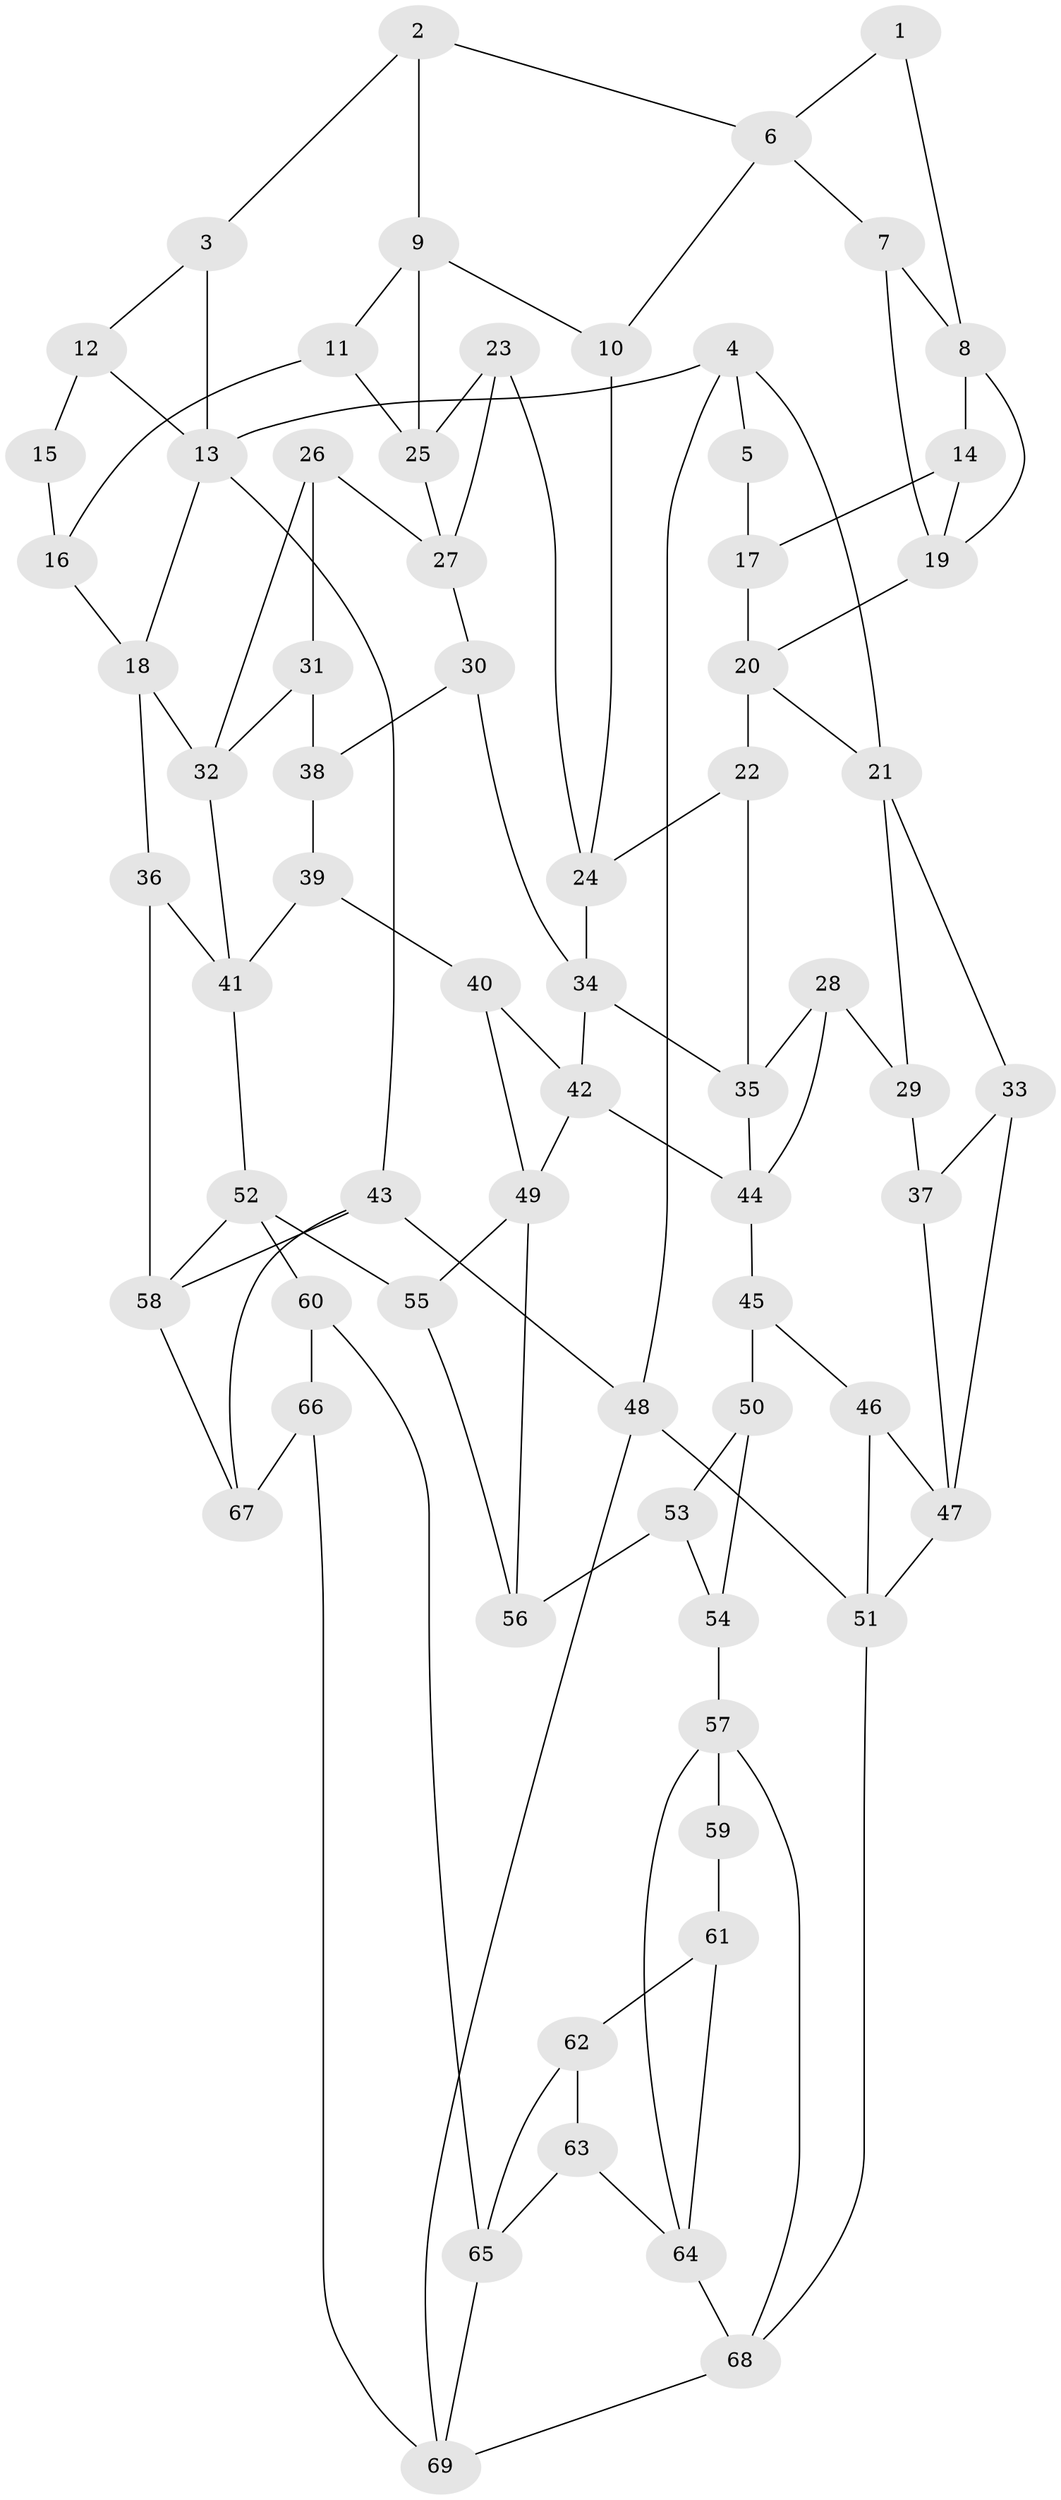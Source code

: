 // original degree distribution, {3: 0.02631578947368421, 4: 0.22807017543859648, 6: 0.22807017543859648, 5: 0.5175438596491229}
// Generated by graph-tools (version 1.1) at 2025/38/03/04/25 23:38:28]
// undirected, 69 vertices, 117 edges
graph export_dot {
  node [color=gray90,style=filled];
  1;
  2;
  3;
  4;
  5;
  6;
  7;
  8;
  9;
  10;
  11;
  12;
  13;
  14;
  15;
  16;
  17;
  18;
  19;
  20;
  21;
  22;
  23;
  24;
  25;
  26;
  27;
  28;
  29;
  30;
  31;
  32;
  33;
  34;
  35;
  36;
  37;
  38;
  39;
  40;
  41;
  42;
  43;
  44;
  45;
  46;
  47;
  48;
  49;
  50;
  51;
  52;
  53;
  54;
  55;
  56;
  57;
  58;
  59;
  60;
  61;
  62;
  63;
  64;
  65;
  66;
  67;
  68;
  69;
  1 -- 6 [weight=1.0];
  1 -- 8 [weight=1.0];
  2 -- 3 [weight=1.0];
  2 -- 6 [weight=1.0];
  2 -- 9 [weight=1.0];
  3 -- 12 [weight=1.0];
  3 -- 13 [weight=1.0];
  4 -- 5 [weight=1.0];
  4 -- 13 [weight=1.0];
  4 -- 21 [weight=1.0];
  4 -- 48 [weight=1.0];
  5 -- 17 [weight=1.0];
  6 -- 7 [weight=1.0];
  6 -- 10 [weight=1.0];
  7 -- 8 [weight=1.0];
  7 -- 19 [weight=1.0];
  8 -- 14 [weight=1.0];
  8 -- 19 [weight=1.0];
  9 -- 10 [weight=1.0];
  9 -- 11 [weight=1.0];
  9 -- 25 [weight=1.0];
  10 -- 24 [weight=1.0];
  11 -- 16 [weight=1.0];
  11 -- 25 [weight=1.0];
  12 -- 13 [weight=1.0];
  12 -- 15 [weight=2.0];
  13 -- 18 [weight=1.0];
  13 -- 43 [weight=1.0];
  14 -- 17 [weight=2.0];
  14 -- 19 [weight=1.0];
  15 -- 16 [weight=2.0];
  16 -- 18 [weight=1.0];
  17 -- 20 [weight=1.0];
  18 -- 32 [weight=1.0];
  18 -- 36 [weight=1.0];
  19 -- 20 [weight=1.0];
  20 -- 21 [weight=1.0];
  20 -- 22 [weight=1.0];
  21 -- 29 [weight=1.0];
  21 -- 33 [weight=1.0];
  22 -- 24 [weight=1.0];
  22 -- 35 [weight=1.0];
  23 -- 24 [weight=1.0];
  23 -- 25 [weight=1.0];
  23 -- 27 [weight=1.0];
  24 -- 34 [weight=1.0];
  25 -- 27 [weight=1.0];
  26 -- 27 [weight=1.0];
  26 -- 31 [weight=1.0];
  26 -- 32 [weight=1.0];
  27 -- 30 [weight=1.0];
  28 -- 29 [weight=1.0];
  28 -- 35 [weight=1.0];
  28 -- 44 [weight=1.0];
  29 -- 37 [weight=2.0];
  30 -- 34 [weight=1.0];
  30 -- 38 [weight=1.0];
  31 -- 32 [weight=1.0];
  31 -- 38 [weight=2.0];
  32 -- 41 [weight=1.0];
  33 -- 37 [weight=1.0];
  33 -- 47 [weight=1.0];
  34 -- 35 [weight=1.0];
  34 -- 42 [weight=1.0];
  35 -- 44 [weight=1.0];
  36 -- 41 [weight=1.0];
  36 -- 58 [weight=1.0];
  37 -- 47 [weight=1.0];
  38 -- 39 [weight=1.0];
  39 -- 40 [weight=1.0];
  39 -- 41 [weight=1.0];
  40 -- 42 [weight=1.0];
  40 -- 49 [weight=1.0];
  41 -- 52 [weight=1.0];
  42 -- 44 [weight=1.0];
  42 -- 49 [weight=1.0];
  43 -- 48 [weight=1.0];
  43 -- 58 [weight=1.0];
  43 -- 67 [weight=1.0];
  44 -- 45 [weight=1.0];
  45 -- 46 [weight=1.0];
  45 -- 50 [weight=2.0];
  46 -- 47 [weight=1.0];
  46 -- 51 [weight=1.0];
  47 -- 51 [weight=1.0];
  48 -- 51 [weight=1.0];
  48 -- 69 [weight=1.0];
  49 -- 55 [weight=1.0];
  49 -- 56 [weight=1.0];
  50 -- 53 [weight=1.0];
  50 -- 54 [weight=1.0];
  51 -- 68 [weight=1.0];
  52 -- 55 [weight=1.0];
  52 -- 58 [weight=1.0];
  52 -- 60 [weight=1.0];
  53 -- 54 [weight=1.0];
  53 -- 56 [weight=2.0];
  54 -- 57 [weight=1.0];
  55 -- 56 [weight=1.0];
  57 -- 59 [weight=1.0];
  57 -- 64 [weight=1.0];
  57 -- 68 [weight=1.0];
  58 -- 67 [weight=1.0];
  59 -- 61 [weight=1.0];
  60 -- 65 [weight=1.0];
  60 -- 66 [weight=1.0];
  61 -- 62 [weight=2.0];
  61 -- 64 [weight=1.0];
  62 -- 63 [weight=1.0];
  62 -- 65 [weight=1.0];
  63 -- 64 [weight=1.0];
  63 -- 65 [weight=1.0];
  64 -- 68 [weight=1.0];
  65 -- 69 [weight=1.0];
  66 -- 67 [weight=2.0];
  66 -- 69 [weight=1.0];
  68 -- 69 [weight=1.0];
}
